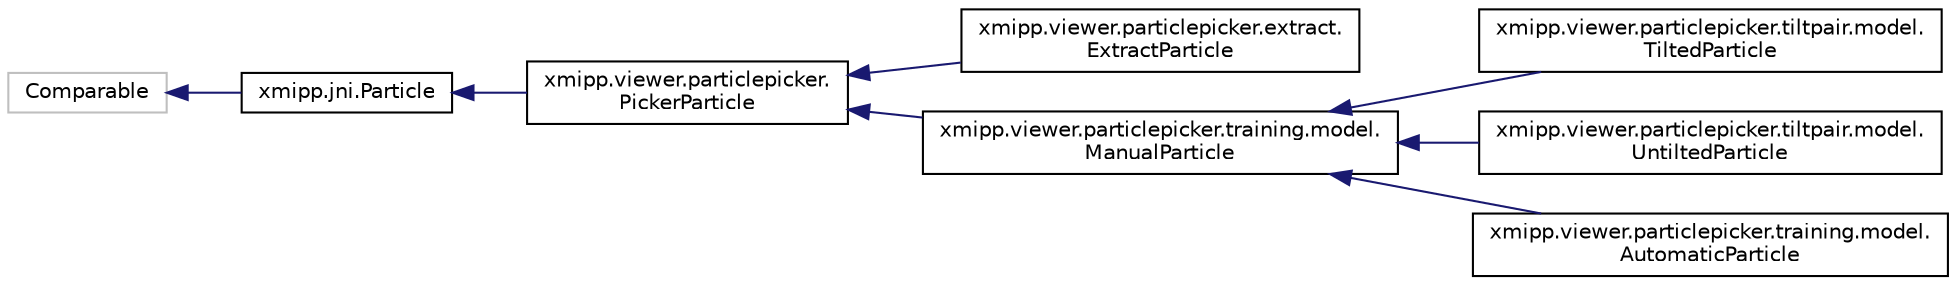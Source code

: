 digraph "Graphical Class Hierarchy"
{
  edge [fontname="Helvetica",fontsize="10",labelfontname="Helvetica",labelfontsize="10"];
  node [fontname="Helvetica",fontsize="10",shape=record];
  rankdir="LR";
  Node102 [label="Comparable",height=0.2,width=0.4,color="grey75", fillcolor="white", style="filled"];
  Node102 -> Node0 [dir="back",color="midnightblue",fontsize="10",style="solid",fontname="Helvetica"];
  Node0 [label="xmipp.jni.Particle",height=0.2,width=0.4,color="black", fillcolor="white", style="filled",URL="$classxmipp_1_1jni_1_1Particle.html"];
  Node0 -> Node1 [dir="back",color="midnightblue",fontsize="10",style="solid",fontname="Helvetica"];
  Node1 [label="xmipp.viewer.particlepicker.\lPickerParticle",height=0.2,width=0.4,color="black", fillcolor="white", style="filled",URL="$classxmipp_1_1viewer_1_1particlepicker_1_1PickerParticle.html"];
  Node1 -> Node2 [dir="back",color="midnightblue",fontsize="10",style="solid",fontname="Helvetica"];
  Node2 [label="xmipp.viewer.particlepicker.extract.\lExtractParticle",height=0.2,width=0.4,color="black", fillcolor="white", style="filled",URL="$classxmipp_1_1viewer_1_1particlepicker_1_1extract_1_1ExtractParticle.html"];
  Node1 -> Node3 [dir="back",color="midnightblue",fontsize="10",style="solid",fontname="Helvetica"];
  Node3 [label="xmipp.viewer.particlepicker.training.model.\lManualParticle",height=0.2,width=0.4,color="black", fillcolor="white", style="filled",URL="$classxmipp_1_1viewer_1_1particlepicker_1_1training_1_1model_1_1ManualParticle.html"];
  Node3 -> Node4 [dir="back",color="midnightblue",fontsize="10",style="solid",fontname="Helvetica"];
  Node4 [label="xmipp.viewer.particlepicker.tiltpair.model.\lTiltedParticle",height=0.2,width=0.4,color="black", fillcolor="white", style="filled",URL="$classxmipp_1_1viewer_1_1particlepicker_1_1tiltpair_1_1model_1_1TiltedParticle.html"];
  Node3 -> Node5 [dir="back",color="midnightblue",fontsize="10",style="solid",fontname="Helvetica"];
  Node5 [label="xmipp.viewer.particlepicker.tiltpair.model.\lUntiltedParticle",height=0.2,width=0.4,color="black", fillcolor="white", style="filled",URL="$classxmipp_1_1viewer_1_1particlepicker_1_1tiltpair_1_1model_1_1UntiltedParticle.html"];
  Node3 -> Node6 [dir="back",color="midnightblue",fontsize="10",style="solid",fontname="Helvetica"];
  Node6 [label="xmipp.viewer.particlepicker.training.model.\lAutomaticParticle",height=0.2,width=0.4,color="black", fillcolor="white", style="filled",URL="$classxmipp_1_1viewer_1_1particlepicker_1_1training_1_1model_1_1AutomaticParticle.html"];
}
